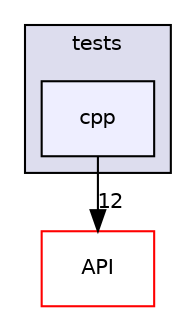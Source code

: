 digraph "/home/developer/mtrain-firmware/tests/cpp" {
  compound=true
  node [ fontsize="10", fontname="Helvetica"];
  edge [ labelfontsize="10", labelfontname="Helvetica"];
  subgraph clusterdir_59425e443f801f1f2fd8bbe4959a3ccf {
    graph [ bgcolor="#ddddee", pencolor="black", label="tests" fontname="Helvetica", fontsize="10", URL="dir_59425e443f801f1f2fd8bbe4959a3ccf.html"]
  dir_8c3240abc93c20984a2ecf11c4d7d4a4 [shape=box, label="cpp", style="filled", fillcolor="#eeeeff", pencolor="black", URL="dir_8c3240abc93c20984a2ecf11c4d7d4a4.html"];
  }
  dir_19ea4dbfe8f0e4681f60b9b97f7b5d11 [shape=box label="API" fillcolor="white" style="filled" color="red" URL="dir_19ea4dbfe8f0e4681f60b9b97f7b5d11.html"];
  dir_8c3240abc93c20984a2ecf11c4d7d4a4->dir_19ea4dbfe8f0e4681f60b9b97f7b5d11 [headlabel="12", labeldistance=1.5 headhref="dir_000008_000000.html"];
}
